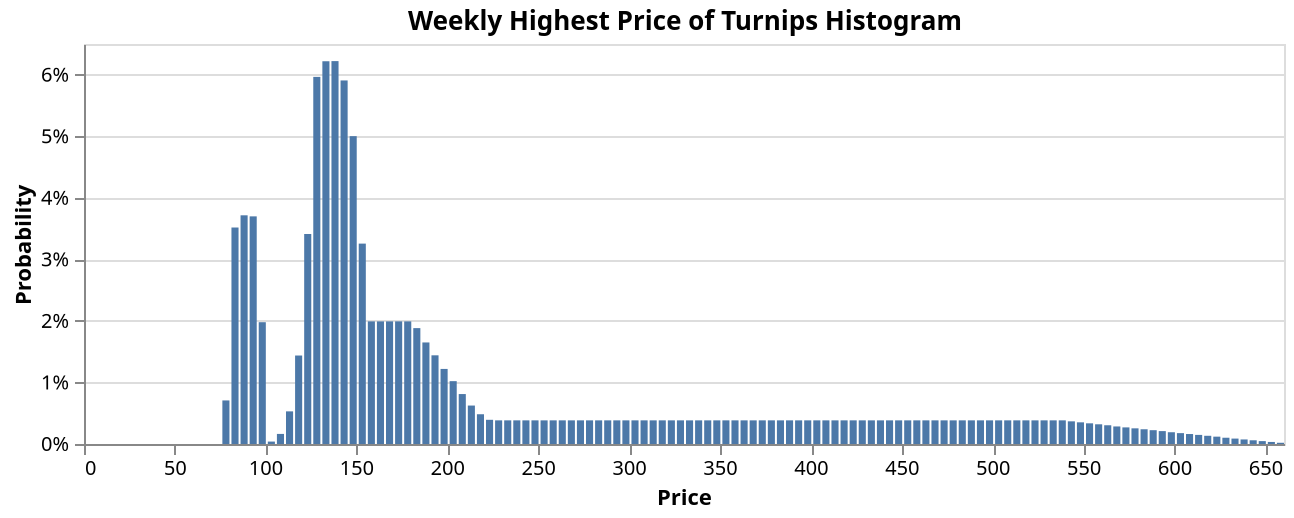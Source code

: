 {
  "$schema": "https://vega.github.io/schema/vega-lite/v4.json",
  "width": 600,
  "height": 200,
  "mark": {"type": "bar", "tooltip": true},
  "transform": [
    {"bin": {"step": 5}, "field": "price", "as": "binnedPrice"},
    {
      "aggregate": [{"op": "sum", "field": "frequency", "as": "count"}],
      "groupby": ["binnedPrice", "binnedPrice_end"]
    },
    {"joinaggregate": [{"op": "sum", "field": "count", "as": "totalCount"}]},
    {"calculate": "datum.count / datum.totalCount", "as": "percentage"}
  ],
  "title": "Weekly Highest Price of Turnips Histogram",
  "encoding": {
    "x": {
      "title": "Price",
      "field": "binnedPrice",
      "type": "quantitative",
      "bin": {"binned": true}
    },
    "x2": {"field": "binnedPrice_end"},
    "y": {
      "title": "Probability",
      "field": "percentage",
      "type": "quantitative",
      "axis": {"format": ".1~%"}
    }
  },
  "data": {
    "values": [
      {"price": 0, "frequency": 0},
      {"price": 1, "frequency": 0},
      {"price": 2, "frequency": 0},
      {"price": 3, "frequency": 0},
      {"price": 4, "frequency": 0},
      {"price": 5, "frequency": 0},
      {"price": 6, "frequency": 0},
      {"price": 7, "frequency": 0},
      {"price": 8, "frequency": 0},
      {"price": 9, "frequency": 0},
      {"price": 10, "frequency": 0},
      {"price": 11, "frequency": 0},
      {"price": 12, "frequency": 0},
      {"price": 13, "frequency": 0},
      {"price": 14, "frequency": 0},
      {"price": 15, "frequency": 0},
      {"price": 16, "frequency": 0},
      {"price": 17, "frequency": 0},
      {"price": 18, "frequency": 0},
      {"price": 19, "frequency": 0},
      {"price": 20, "frequency": 0},
      {"price": 21, "frequency": 0},
      {"price": 22, "frequency": 0},
      {"price": 23, "frequency": 0},
      {"price": 24, "frequency": 0},
      {"price": 25, "frequency": 0},
      {"price": 26, "frequency": 0},
      {"price": 27, "frequency": 0},
      {"price": 28, "frequency": 0},
      {"price": 29, "frequency": 0},
      {"price": 30, "frequency": 0},
      {"price": 31, "frequency": 0},
      {"price": 32, "frequency": 0},
      {"price": 33, "frequency": 0},
      {"price": 34, "frequency": 0},
      {"price": 35, "frequency": 0},
      {"price": 36, "frequency": 0},
      {"price": 37, "frequency": 0},
      {"price": 38, "frequency": 0},
      {"price": 39, "frequency": 0},
      {"price": 40, "frequency": 0},
      {"price": 41, "frequency": 0},
      {"price": 42, "frequency": 0},
      {"price": 43, "frequency": 0},
      {"price": 44, "frequency": 0},
      {"price": 45, "frequency": 0},
      {"price": 46, "frequency": 0},
      {"price": 47, "frequency": 0},
      {"price": 48, "frequency": 0},
      {"price": 49, "frequency": 0},
      {"price": 50, "frequency": 0},
      {"price": 51, "frequency": 0},
      {"price": 52, "frequency": 0},
      {"price": 53, "frequency": 0},
      {"price": 54, "frequency": 0},
      {"price": 55, "frequency": 0},
      {"price": 56, "frequency": 0},
      {"price": 57, "frequency": 0},
      {"price": 58, "frequency": 0},
      {"price": 59, "frequency": 0},
      {"price": 60, "frequency": 0},
      {"price": 61, "frequency": 0},
      {"price": 62, "frequency": 0},
      {"price": 63, "frequency": 0},
      {"price": 64, "frequency": 0},
      {"price": 65, "frequency": 0},
      {"price": 66, "frequency": 0},
      {"price": 67, "frequency": 0},
      {"price": 68, "frequency": 0},
      {"price": 69, "frequency": 0},
      {"price": 70, "frequency": 0},
      {"price": 71, "frequency": 0},
      {"price": 72, "frequency": 0},
      {"price": 73, "frequency": 0},
      {"price": 74, "frequency": 0},
      {"price": 75, "frequency": 0},
      {"price": 76, "frequency": 0},
      {"price": 77, "frequency": 4544654},
      {"price": 78, "frequency": 14930594},
      {"price": 79, "frequency": 25194715},
      {"price": 80, "frequency": 36201827},
      {"price": 81, "frequency": 46621236},
      {"price": 82, "frequency": 46510507},
      {"price": 83, "frequency": 46380273},
      {"price": 84, "frequency": 46266966},
      {"price": 85, "frequency": 46169225},
      {"price": 86, "frequency": 47268210},
      {"price": 87, "frequency": 47136601},
      {"price": 88, "frequency": 47017488},
      {"price": 89, "frequency": 46900051},
      {"price": 90, "frequency": 46775451},
      {"price": 91, "frequency": 46246983},
      {"price": 92, "frequency": 46899726},
      {"price": 93, "frequency": 46795760},
      {"price": 94, "frequency": 46693179},
      {"price": 95, "frequency": 41806728},
      {"price": 96, "frequency": 33292643},
      {"price": 97, "frequency": 24879914},
      {"price": 98, "frequency": 16563109},
      {"price": 99, "frequency": 8348445},
      {"price": 100, "frequency": 230096},
      {"price": 101, "frequency": 327110},
      {"price": 102, "frequency": 455587},
      {"price": 103, "frequency": 625705},
      {"price": 104, "frequency": 847520},
      {"price": 105, "frequency": 1133066},
      {"price": 106, "frequency": 1495772},
      {"price": 107, "frequency": 1953643},
      {"price": 108, "frequency": 2526343},
      {"price": 109, "frequency": 3228408},
      {"price": 110, "frequency": 4097035},
      {"price": 111, "frequency": 5151422},
      {"price": 112, "frequency": 6432237},
      {"price": 113, "frequency": 7972882},
      {"price": 114, "frequency": 9811982},
      {"price": 115, "frequency": 11999222},
      {"price": 116, "frequency": 14581195},
      {"price": 117, "frequency": 17617788},
      {"price": 118, "frequency": 21182890},
      {"price": 119, "frequency": 25337572},
      {"price": 120, "frequency": 30150777},
      {"price": 121, "frequency": 35704073},
      {"price": 122, "frequency": 42117577},
      {"price": 123, "frequency": 49477812},
      {"price": 124, "frequency": 57878970},
      {"price": 125, "frequency": 67479753},
      {"price": 126, "frequency": 78363752},
      {"price": 127, "frequency": 74645148},
      {"price": 128, "frequency": 76909703},
      {"price": 129, "frequency": 79020506},
      {"price": 130, "frequency": 78075742},
      {"price": 131, "frequency": 77237952},
      {"price": 132, "frequency": 79212770},
      {"price": 133, "frequency": 80947767},
      {"price": 134, "frequency": 76988759},
      {"price": 135, "frequency": 78675068},
      {"price": 136, "frequency": 80117023},
      {"price": 137, "frequency": 78613768},
      {"price": 138, "frequency": 77082585},
      {"price": 139, "frequency": 78118646},
      {"price": 140, "frequency": 78815687},
      {"price": 141, "frequency": 73967064},
      {"price": 142, "frequency": 74354607},
      {"price": 143, "frequency": 74327937},
      {"price": 144, "frequency": 71316142},
      {"price": 145, "frequency": 68144120},
      {"price": 146, "frequency": 67116081},
      {"price": 147, "frequency": 65602632},
      {"price": 148, "frequency": 58572811},
      {"price": 149, "frequency": 56233950},
      {"price": 150, "frequency": 53206787},
      {"price": 151, "frequency": 47030441},
      {"price": 152, "frequency": 40345828},
      {"price": 153, "frequency": 35378983},
      {"price": 154, "frequency": 29512142},
      {"price": 155, "frequency": 25155910},
      {"price": 156, "frequency": 25156841},
      {"price": 157, "frequency": 25137086},
      {"price": 158, "frequency": 25150628},
      {"price": 159, "frequency": 25140270},
      {"price": 160, "frequency": 25141709},
      {"price": 161, "frequency": 25156192},
      {"price": 162, "frequency": 25144528},
      {"price": 163, "frequency": 25141541},
      {"price": 164, "frequency": 25145815},
      {"price": 165, "frequency": 25153235},
      {"price": 166, "frequency": 25151606},
      {"price": 167, "frequency": 25151403},
      {"price": 168, "frequency": 25141821},
      {"price": 169, "frequency": 25145261},
      {"price": 170, "frequency": 25148553},
      {"price": 171, "frequency": 25147741},
      {"price": 172, "frequency": 25151376},
      {"price": 173, "frequency": 25157034},
      {"price": 174, "frequency": 25149189},
      {"price": 175, "frequency": 25145673},
      {"price": 176, "frequency": 25154512},
      {"price": 177, "frequency": 25143066},
      {"price": 178, "frequency": 25140134},
      {"price": 179, "frequency": 25146503},
      {"price": 180, "frequency": 25140476},
      {"price": 181, "frequency": 23992928},
      {"price": 182, "frequency": 23989984},
      {"price": 183, "frequency": 22845510},
      {"price": 184, "frequency": 22855635},
      {"price": 185, "frequency": 21721563},
      {"price": 186, "frequency": 21717640},
      {"price": 187, "frequency": 20593434},
      {"price": 188, "frequency": 20593481},
      {"price": 189, "frequency": 19495849},
      {"price": 190, "frequency": 19493449},
      {"price": 191, "frequency": 18405512},
      {"price": 192, "frequency": 18394895},
      {"price": 193, "frequency": 17327162},
      {"price": 194, "frequency": 17311398},
      {"price": 195, "frequency": 16244026},
      {"price": 196, "frequency": 16244188},
      {"price": 197, "frequency": 15181294},
      {"price": 198, "frequency": 15183228},
      {"price": 199, "frequency": 14125883},
      {"price": 200, "frequency": 14130054},
      {"price": 201, "frequency": 13088384},
      {"price": 202, "frequency": 13098585},
      {"price": 203, "frequency": 12058343},
      {"price": 204, "frequency": 12070140},
      {"price": 205, "frequency": 11049399},
      {"price": 206, "frequency": 11044090},
      {"price": 207, "frequency": 10034734},
      {"price": 208, "frequency": 10043204},
      {"price": 209, "frequency": 9035173},
      {"price": 210, "frequency": 9038814},
      {"price": 211, "frequency": 8050268},
      {"price": 212, "frequency": 8049033},
      {"price": 213, "frequency": 7142076},
      {"price": 214, "frequency": 7143988},
      {"price": 215, "frequency": 6561721},
      {"price": 216, "frequency": 6558320},
      {"price": 217, "frequency": 5983024},
      {"price": 218, "frequency": 5991099},
      {"price": 219, "frequency": 5416527},
      {"price": 220, "frequency": 5413343},
      {"price": 221, "frequency": 4851788},
      {"price": 222, "frequency": 4848196},
      {"price": 223, "frequency": 4851173},
      {"price": 224, "frequency": 4845268},
      {"price": 225, "frequency": 4849413},
      {"price": 226, "frequency": 4849344},
      {"price": 227, "frequency": 4849557},
      {"price": 228, "frequency": 4844774},
      {"price": 229, "frequency": 4853741},
      {"price": 230, "frequency": 4849589},
      {"price": 231, "frequency": 4848499},
      {"price": 232, "frequency": 4852490},
      {"price": 233, "frequency": 4853153},
      {"price": 234, "frequency": 4848290},
      {"price": 235, "frequency": 4851987},
      {"price": 236, "frequency": 4849048},
      {"price": 237, "frequency": 4849730},
      {"price": 238, "frequency": 4848084},
      {"price": 239, "frequency": 4850303},
      {"price": 240, "frequency": 4846743},
      {"price": 241, "frequency": 4849459},
      {"price": 242, "frequency": 4847017},
      {"price": 243, "frequency": 4849875},
      {"price": 244, "frequency": 4848568},
      {"price": 245, "frequency": 4849527},
      {"price": 246, "frequency": 4849174},
      {"price": 247, "frequency": 4852424},
      {"price": 248, "frequency": 4850653},
      {"price": 249, "frequency": 4849376},
      {"price": 250, "frequency": 4843522},
      {"price": 251, "frequency": 4850308},
      {"price": 252, "frequency": 4847846},
      {"price": 253, "frequency": 4848140},
      {"price": 254, "frequency": 4848330},
      {"price": 255, "frequency": 4849753},
      {"price": 256, "frequency": 4847751},
      {"price": 257, "frequency": 4852699},
      {"price": 258, "frequency": 4850252},
      {"price": 259, "frequency": 4852926},
      {"price": 260, "frequency": 4852378},
      {"price": 261, "frequency": 4848817},
      {"price": 262, "frequency": 4849185},
      {"price": 263, "frequency": 4849022},
      {"price": 264, "frequency": 4851008},
      {"price": 265, "frequency": 4847415},
      {"price": 266, "frequency": 4849290},
      {"price": 267, "frequency": 4851737},
      {"price": 268, "frequency": 4845636},
      {"price": 269, "frequency": 4850853},
      {"price": 270, "frequency": 4851290},
      {"price": 271, "frequency": 4848148},
      {"price": 272, "frequency": 4847283},
      {"price": 273, "frequency": 4850157},
      {"price": 274, "frequency": 4850756},
      {"price": 275, "frequency": 4849286},
      {"price": 276, "frequency": 4847459},
      {"price": 277, "frequency": 4848202},
      {"price": 278, "frequency": 4852102},
      {"price": 279, "frequency": 4853402},
      {"price": 280, "frequency": 4847697},
      {"price": 281, "frequency": 4851044},
      {"price": 282, "frequency": 4848661},
      {"price": 283, "frequency": 4849314},
      {"price": 284, "frequency": 4853347},
      {"price": 285, "frequency": 4847862},
      {"price": 286, "frequency": 4853055},
      {"price": 287, "frequency": 4849236},
      {"price": 288, "frequency": 4851405},
      {"price": 289, "frequency": 4847969},
      {"price": 290, "frequency": 4850818},
      {"price": 291, "frequency": 4850848},
      {"price": 292, "frequency": 4847749},
      {"price": 293, "frequency": 4850034},
      {"price": 294, "frequency": 4849835},
      {"price": 295, "frequency": 4851164},
      {"price": 296, "frequency": 4846275},
      {"price": 297, "frequency": 4847010},
      {"price": 298, "frequency": 4851862},
      {"price": 299, "frequency": 4848703},
      {"price": 300, "frequency": 4852243},
      {"price": 301, "frequency": 4850086},
      {"price": 302, "frequency": 4850131},
      {"price": 303, "frequency": 4847124},
      {"price": 304, "frequency": 4847157},
      {"price": 305, "frequency": 4851365},
      {"price": 306, "frequency": 4846857},
      {"price": 307, "frequency": 4848956},
      {"price": 308, "frequency": 4851185},
      {"price": 309, "frequency": 4850216},
      {"price": 310, "frequency": 4848565},
      {"price": 311, "frequency": 4854054},
      {"price": 312, "frequency": 4847445},
      {"price": 313, "frequency": 4849193},
      {"price": 314, "frequency": 4846086},
      {"price": 315, "frequency": 4851219},
      {"price": 316, "frequency": 4850439},
      {"price": 317, "frequency": 4851131},
      {"price": 318, "frequency": 4847503},
      {"price": 319, "frequency": 4850584},
      {"price": 320, "frequency": 4850664},
      {"price": 321, "frequency": 4845825},
      {"price": 322, "frequency": 4849564},
      {"price": 323, "frequency": 4849342},
      {"price": 324, "frequency": 4854273},
      {"price": 325, "frequency": 4849107},
      {"price": 326, "frequency": 4850809},
      {"price": 327, "frequency": 4853079},
      {"price": 328, "frequency": 4848916},
      {"price": 329, "frequency": 4846608},
      {"price": 330, "frequency": 4844671},
      {"price": 331, "frequency": 4849820},
      {"price": 332, "frequency": 4848415},
      {"price": 333, "frequency": 4848486},
      {"price": 334, "frequency": 4850739},
      {"price": 335, "frequency": 4852018},
      {"price": 336, "frequency": 4850263},
      {"price": 337, "frequency": 4849762},
      {"price": 338, "frequency": 4850747},
      {"price": 339, "frequency": 4850198},
      {"price": 340, "frequency": 4845467},
      {"price": 341, "frequency": 4850532},
      {"price": 342, "frequency": 4846428},
      {"price": 343, "frequency": 4849270},
      {"price": 344, "frequency": 4850715},
      {"price": 345, "frequency": 4849121},
      {"price": 346, "frequency": 4851551},
      {"price": 347, "frequency": 4850589},
      {"price": 348, "frequency": 4844481},
      {"price": 349, "frequency": 4848923},
      {"price": 350, "frequency": 4852833},
      {"price": 351, "frequency": 4850464},
      {"price": 352, "frequency": 4848728},
      {"price": 353, "frequency": 4850013},
      {"price": 354, "frequency": 4848563},
      {"price": 355, "frequency": 4850664},
      {"price": 356, "frequency": 4851976},
      {"price": 357, "frequency": 4849239},
      {"price": 358, "frequency": 4848622},
      {"price": 359, "frequency": 4850519},
      {"price": 360, "frequency": 4849810},
      {"price": 361, "frequency": 4847440},
      {"price": 362, "frequency": 4849497},
      {"price": 363, "frequency": 4850294},
      {"price": 364, "frequency": 4846272},
      {"price": 365, "frequency": 4846236},
      {"price": 366, "frequency": 4848012},
      {"price": 367, "frequency": 4852485},
      {"price": 368, "frequency": 4846784},
      {"price": 369, "frequency": 4847065},
      {"price": 370, "frequency": 4850520},
      {"price": 371, "frequency": 4853444},
      {"price": 372, "frequency": 4850545},
      {"price": 373, "frequency": 4850548},
      {"price": 374, "frequency": 4847264},
      {"price": 375, "frequency": 4848218},
      {"price": 376, "frequency": 4854361},
      {"price": 377, "frequency": 4853940},
      {"price": 378, "frequency": 4848295},
      {"price": 379, "frequency": 4849853},
      {"price": 380, "frequency": 4851042},
      {"price": 381, "frequency": 4848029},
      {"price": 382, "frequency": 4849681},
      {"price": 383, "frequency": 4850669},
      {"price": 384, "frequency": 4846498},
      {"price": 385, "frequency": 4846182},
      {"price": 386, "frequency": 4853666},
      {"price": 387, "frequency": 4850034},
      {"price": 388, "frequency": 4852980},
      {"price": 389, "frequency": 4852577},
      {"price": 390, "frequency": 4850077},
      {"price": 391, "frequency": 4847802},
      {"price": 392, "frequency": 4852898},
      {"price": 393, "frequency": 4851856},
      {"price": 394, "frequency": 4847183},
      {"price": 395, "frequency": 4854414},
      {"price": 396, "frequency": 4849270},
      {"price": 397, "frequency": 4848187},
      {"price": 398, "frequency": 4850543},
      {"price": 399, "frequency": 4851218},
      {"price": 400, "frequency": 4851943},
      {"price": 401, "frequency": 4852172},
      {"price": 402, "frequency": 4849372},
      {"price": 403, "frequency": 4847417},
      {"price": 404, "frequency": 4847882},
      {"price": 405, "frequency": 4848108},
      {"price": 406, "frequency": 4848984},
      {"price": 407, "frequency": 4845640},
      {"price": 408, "frequency": 4850532},
      {"price": 409, "frequency": 4849776},
      {"price": 410, "frequency": 4848716},
      {"price": 411, "frequency": 4847436},
      {"price": 412, "frequency": 4846050},
      {"price": 413, "frequency": 4851554},
      {"price": 414, "frequency": 4849971},
      {"price": 415, "frequency": 4848575},
      {"price": 416, "frequency": 4852435},
      {"price": 417, "frequency": 4851679},
      {"price": 418, "frequency": 4850242},
      {"price": 419, "frequency": 4847137},
      {"price": 420, "frequency": 4851061},
      {"price": 421, "frequency": 4851648},
      {"price": 422, "frequency": 4851045},
      {"price": 423, "frequency": 4852331},
      {"price": 424, "frequency": 4850457},
      {"price": 425, "frequency": 4850204},
      {"price": 426, "frequency": 4846947},
      {"price": 427, "frequency": 4848439},
      {"price": 428, "frequency": 4852552},
      {"price": 429, "frequency": 4847873},
      {"price": 430, "frequency": 4852333},
      {"price": 431, "frequency": 4848492},
      {"price": 432, "frequency": 4847092},
      {"price": 433, "frequency": 4849250},
      {"price": 434, "frequency": 4848101},
      {"price": 435, "frequency": 4849433},
      {"price": 436, "frequency": 4847369},
      {"price": 437, "frequency": 4851737},
      {"price": 438, "frequency": 4845168},
      {"price": 439, "frequency": 4847728},
      {"price": 440, "frequency": 4847804},
      {"price": 441, "frequency": 4849886},
      {"price": 442, "frequency": 4849153},
      {"price": 443, "frequency": 4849567},
      {"price": 444, "frequency": 4851485},
      {"price": 445, "frequency": 4851368},
      {"price": 446, "frequency": 4850433},
      {"price": 447, "frequency": 4850935},
      {"price": 448, "frequency": 4849314},
      {"price": 449, "frequency": 4850140},
      {"price": 450, "frequency": 4848668},
      {"price": 451, "frequency": 4844662},
      {"price": 452, "frequency": 4849841},
      {"price": 453, "frequency": 4851117},
      {"price": 454, "frequency": 4848920},
      {"price": 455, "frequency": 4849194},
      {"price": 456, "frequency": 4849590},
      {"price": 457, "frequency": 4851030},
      {"price": 458, "frequency": 4852276},
      {"price": 459, "frequency": 4846554},
      {"price": 460, "frequency": 4847539},
      {"price": 461, "frequency": 4851823},
      {"price": 462, "frequency": 4852028},
      {"price": 463, "frequency": 4847507},
      {"price": 464, "frequency": 4846945},
      {"price": 465, "frequency": 4853979},
      {"price": 466, "frequency": 4849800},
      {"price": 467, "frequency": 4851673},
      {"price": 468, "frequency": 4849132},
      {"price": 469, "frequency": 4849172},
      {"price": 470, "frequency": 4847470},
      {"price": 471, "frequency": 4850080},
      {"price": 472, "frequency": 4848940},
      {"price": 473, "frequency": 4848159},
      {"price": 474, "frequency": 4851327},
      {"price": 475, "frequency": 4847625},
      {"price": 476, "frequency": 4847190},
      {"price": 477, "frequency": 4852833},
      {"price": 478, "frequency": 4846295},
      {"price": 479, "frequency": 4847497},
      {"price": 480, "frequency": 4848508},
      {"price": 481, "frequency": 4849019},
      {"price": 482, "frequency": 4850699},
      {"price": 483, "frequency": 4850774},
      {"price": 484, "frequency": 4850494},
      {"price": 485, "frequency": 4852253},
      {"price": 486, "frequency": 4849248},
      {"price": 487, "frequency": 4848660},
      {"price": 488, "frequency": 4851922},
      {"price": 489, "frequency": 4850298},
      {"price": 490, "frequency": 4850110},
      {"price": 491, "frequency": 4847233},
      {"price": 492, "frequency": 4852170},
      {"price": 493, "frequency": 4850982},
      {"price": 494, "frequency": 4851291},
      {"price": 495, "frequency": 4851078},
      {"price": 496, "frequency": 4848443},
      {"price": 497, "frequency": 4849124},
      {"price": 498, "frequency": 4850912},
      {"price": 499, "frequency": 4848357},
      {"price": 500, "frequency": 4849514},
      {"price": 501, "frequency": 4849414},
      {"price": 502, "frequency": 4854112},
      {"price": 503, "frequency": 4849096},
      {"price": 504, "frequency": 4848774},
      {"price": 505, "frequency": 4848375},
      {"price": 506, "frequency": 4850885},
      {"price": 507, "frequency": 4852527},
      {"price": 508, "frequency": 4849960},
      {"price": 509, "frequency": 4853302},
      {"price": 510, "frequency": 4851113},
      {"price": 511, "frequency": 4849139},
      {"price": 512, "frequency": 4850578},
      {"price": 513, "frequency": 4849210},
      {"price": 514, "frequency": 4852364},
      {"price": 515, "frequency": 4846926},
      {"price": 516, "frequency": 4849814},
      {"price": 517, "frequency": 4849340},
      {"price": 518, "frequency": 4850222},
      {"price": 519, "frequency": 4852794},
      {"price": 520, "frequency": 4846586},
      {"price": 521, "frequency": 4849224},
      {"price": 522, "frequency": 4848341},
      {"price": 523, "frequency": 4852037},
      {"price": 524, "frequency": 4845823},
      {"price": 525, "frequency": 4850187},
      {"price": 526, "frequency": 4849088},
      {"price": 527, "frequency": 4850849},
      {"price": 528, "frequency": 4850789},
      {"price": 529, "frequency": 4850851},
      {"price": 530, "frequency": 4850650},
      {"price": 531, "frequency": 4847858},
      {"price": 532, "frequency": 4852504},
      {"price": 533, "frequency": 4846772},
      {"price": 534, "frequency": 4852375},
      {"price": 535, "frequency": 4847904},
      {"price": 536, "frequency": 4848317},
      {"price": 537, "frequency": 4851441},
      {"price": 538, "frequency": 4850999},
      {"price": 539, "frequency": 4849787},
      {"price": 540, "frequency": 4855490},
      {"price": 541, "frequency": 4597426},
      {"price": 542, "frequency": 4597361},
      {"price": 543, "frequency": 4593236},
      {"price": 544, "frequency": 4593838},
      {"price": 545, "frequency": 4595588},
      {"price": 546, "frequency": 4597680},
      {"price": 547, "frequency": 4345366},
      {"price": 548, "frequency": 4339039},
      {"price": 549, "frequency": 4338023},
      {"price": 550, "frequency": 4339834},
      {"price": 551, "frequency": 4341951},
      {"price": 552, "frequency": 4341446},
      {"price": 553, "frequency": 4092042},
      {"price": 554, "frequency": 4088250},
      {"price": 555, "frequency": 4091371},
      {"price": 556, "frequency": 4092515},
      {"price": 557, "frequency": 4092084},
      {"price": 558, "frequency": 4089994},
      {"price": 559, "frequency": 3842163},
      {"price": 560, "frequency": 3842936},
      {"price": 561, "frequency": 3846911},
      {"price": 562, "frequency": 3845322},
      {"price": 563, "frequency": 3838748},
      {"price": 564, "frequency": 3843717},
      {"price": 565, "frequency": 3601535},
      {"price": 566, "frequency": 3596263},
      {"price": 567, "frequency": 3597946},
      {"price": 568, "frequency": 3599268},
      {"price": 569, "frequency": 3597731},
      {"price": 570, "frequency": 3596265},
      {"price": 571, "frequency": 3357462},
      {"price": 572, "frequency": 3357266},
      {"price": 573, "frequency": 3357300},
      {"price": 574, "frequency": 3358809},
      {"price": 575, "frequency": 3354049},
      {"price": 576, "frequency": 3355610},
      {"price": 577, "frequency": 3118873},
      {"price": 578, "frequency": 3116398},
      {"price": 579, "frequency": 3115912},
      {"price": 580, "frequency": 3120375},
      {"price": 581, "frequency": 3113286},
      {"price": 582, "frequency": 3116985},
      {"price": 583, "frequency": 2881372},
      {"price": 584, "frequency": 2878299},
      {"price": 585, "frequency": 2877029},
      {"price": 586, "frequency": 2881308},
      {"price": 587, "frequency": 2877526},
      {"price": 588, "frequency": 2882159},
      {"price": 589, "frequency": 2646964},
      {"price": 590, "frequency": 2645847},
      {"price": 591, "frequency": 2647055},
      {"price": 592, "frequency": 2641825},
      {"price": 593, "frequency": 2646485},
      {"price": 594, "frequency": 2644975},
      {"price": 595, "frequency": 2410828},
      {"price": 596, "frequency": 2413515},
      {"price": 597, "frequency": 2410116},
      {"price": 598, "frequency": 2413376},
      {"price": 599, "frequency": 2413437},
      {"price": 600, "frequency": 2412937},
      {"price": 601, "frequency": 2182972},
      {"price": 602, "frequency": 2180791},
      {"price": 603, "frequency": 2181916},
      {"price": 604, "frequency": 2183072},
      {"price": 605, "frequency": 2183697},
      {"price": 606, "frequency": 2180733},
      {"price": 607, "frequency": 1954723},
      {"price": 608, "frequency": 1954063},
      {"price": 609, "frequency": 1956143},
      {"price": 610, "frequency": 1955192},
      {"price": 611, "frequency": 1954935},
      {"price": 612, "frequency": 1956428},
      {"price": 613, "frequency": 1729248},
      {"price": 614, "frequency": 1728363},
      {"price": 615, "frequency": 1728867},
      {"price": 616, "frequency": 1727492},
      {"price": 617, "frequency": 1728240},
      {"price": 618, "frequency": 1728452},
      {"price": 619, "frequency": 1505717},
      {"price": 620, "frequency": 1504925},
      {"price": 621, "frequency": 1507848},
      {"price": 622, "frequency": 1505112},
      {"price": 623, "frequency": 1506489},
      {"price": 624, "frequency": 1503896},
      {"price": 625, "frequency": 1284568},
      {"price": 626, "frequency": 1284749},
      {"price": 627, "frequency": 1285080},
      {"price": 628, "frequency": 1284894},
      {"price": 629, "frequency": 1284862},
      {"price": 630, "frequency": 1285121},
      {"price": 631, "frequency": 1066810},
      {"price": 632, "frequency": 1065445},
      {"price": 633, "frequency": 1066592},
      {"price": 634, "frequency": 1066231},
      {"price": 635, "frequency": 1063804},
      {"price": 636, "frequency": 1067070},
      {"price": 637, "frequency": 847290},
      {"price": 638, "frequency": 846260},
      {"price": 639, "frequency": 847378},
      {"price": 640, "frequency": 848779},
      {"price": 641, "frequency": 848216},
      {"price": 642, "frequency": 847460},
      {"price": 643, "frequency": 633453},
      {"price": 644, "frequency": 633698},
      {"price": 645, "frequency": 632839},
      {"price": 646, "frequency": 634687},
      {"price": 647, "frequency": 632806},
      {"price": 648, "frequency": 633890},
      {"price": 649, "frequency": 421057},
      {"price": 650, "frequency": 420940},
      {"price": 651, "frequency": 419695},
      {"price": 652, "frequency": 420449},
      {"price": 653, "frequency": 421270},
      {"price": 654, "frequency": 419495},
      {"price": 655, "frequency": 208944},
      {"price": 656, "frequency": 209063},
      {"price": 657, "frequency": 208844},
      {"price": 658, "frequency": 208997},
      {"price": 659, "frequency": 208823},
      {"price": 660, "frequency": 209025}
    ]
  }
}